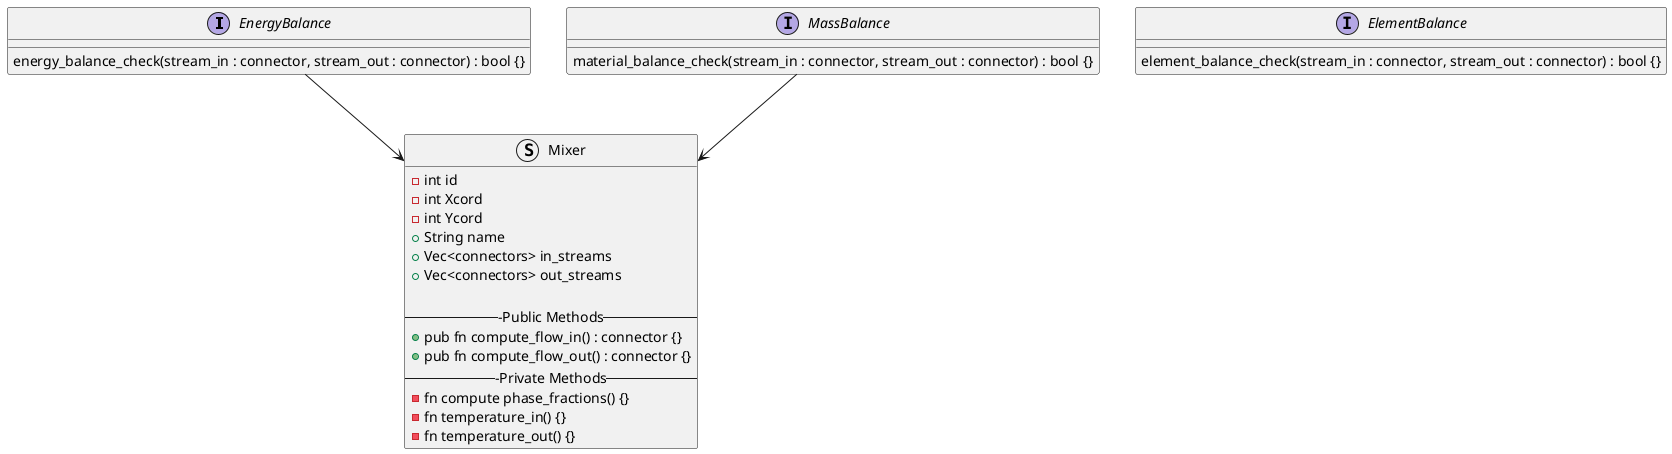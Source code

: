 @startuml Blocks_Module_Class_Diagram

Interface EnergyBalance {
  energy_balance_check(stream_in : connector, stream_out : connector) : bool {} 
}

Interface MassBalance {
  material_balance_check(stream_in : connector, stream_out : connector) : bool {}  
}


Interface ElementBalance {
  element_balance_check(stream_in : connector, stream_out : connector) : bool {}
}





Struct Mixer {
  - int id
  - int Xcord
  - int Ycord
  + String name
  + Vec<connectors> in_streams
  + Vec<connectors> out_streams

  ---Public Methods--
  + pub fn compute_flow_in() : connector {}
  + pub fn compute_flow_out() : connector {}
  ---Private Methods--
  - fn compute phase_fractions() {}
  - fn temperature_in() {}
  - fn temperature_out() {}
}

EnergyBalance --> Mixer
MassBalance --> Mixer


@enduml

